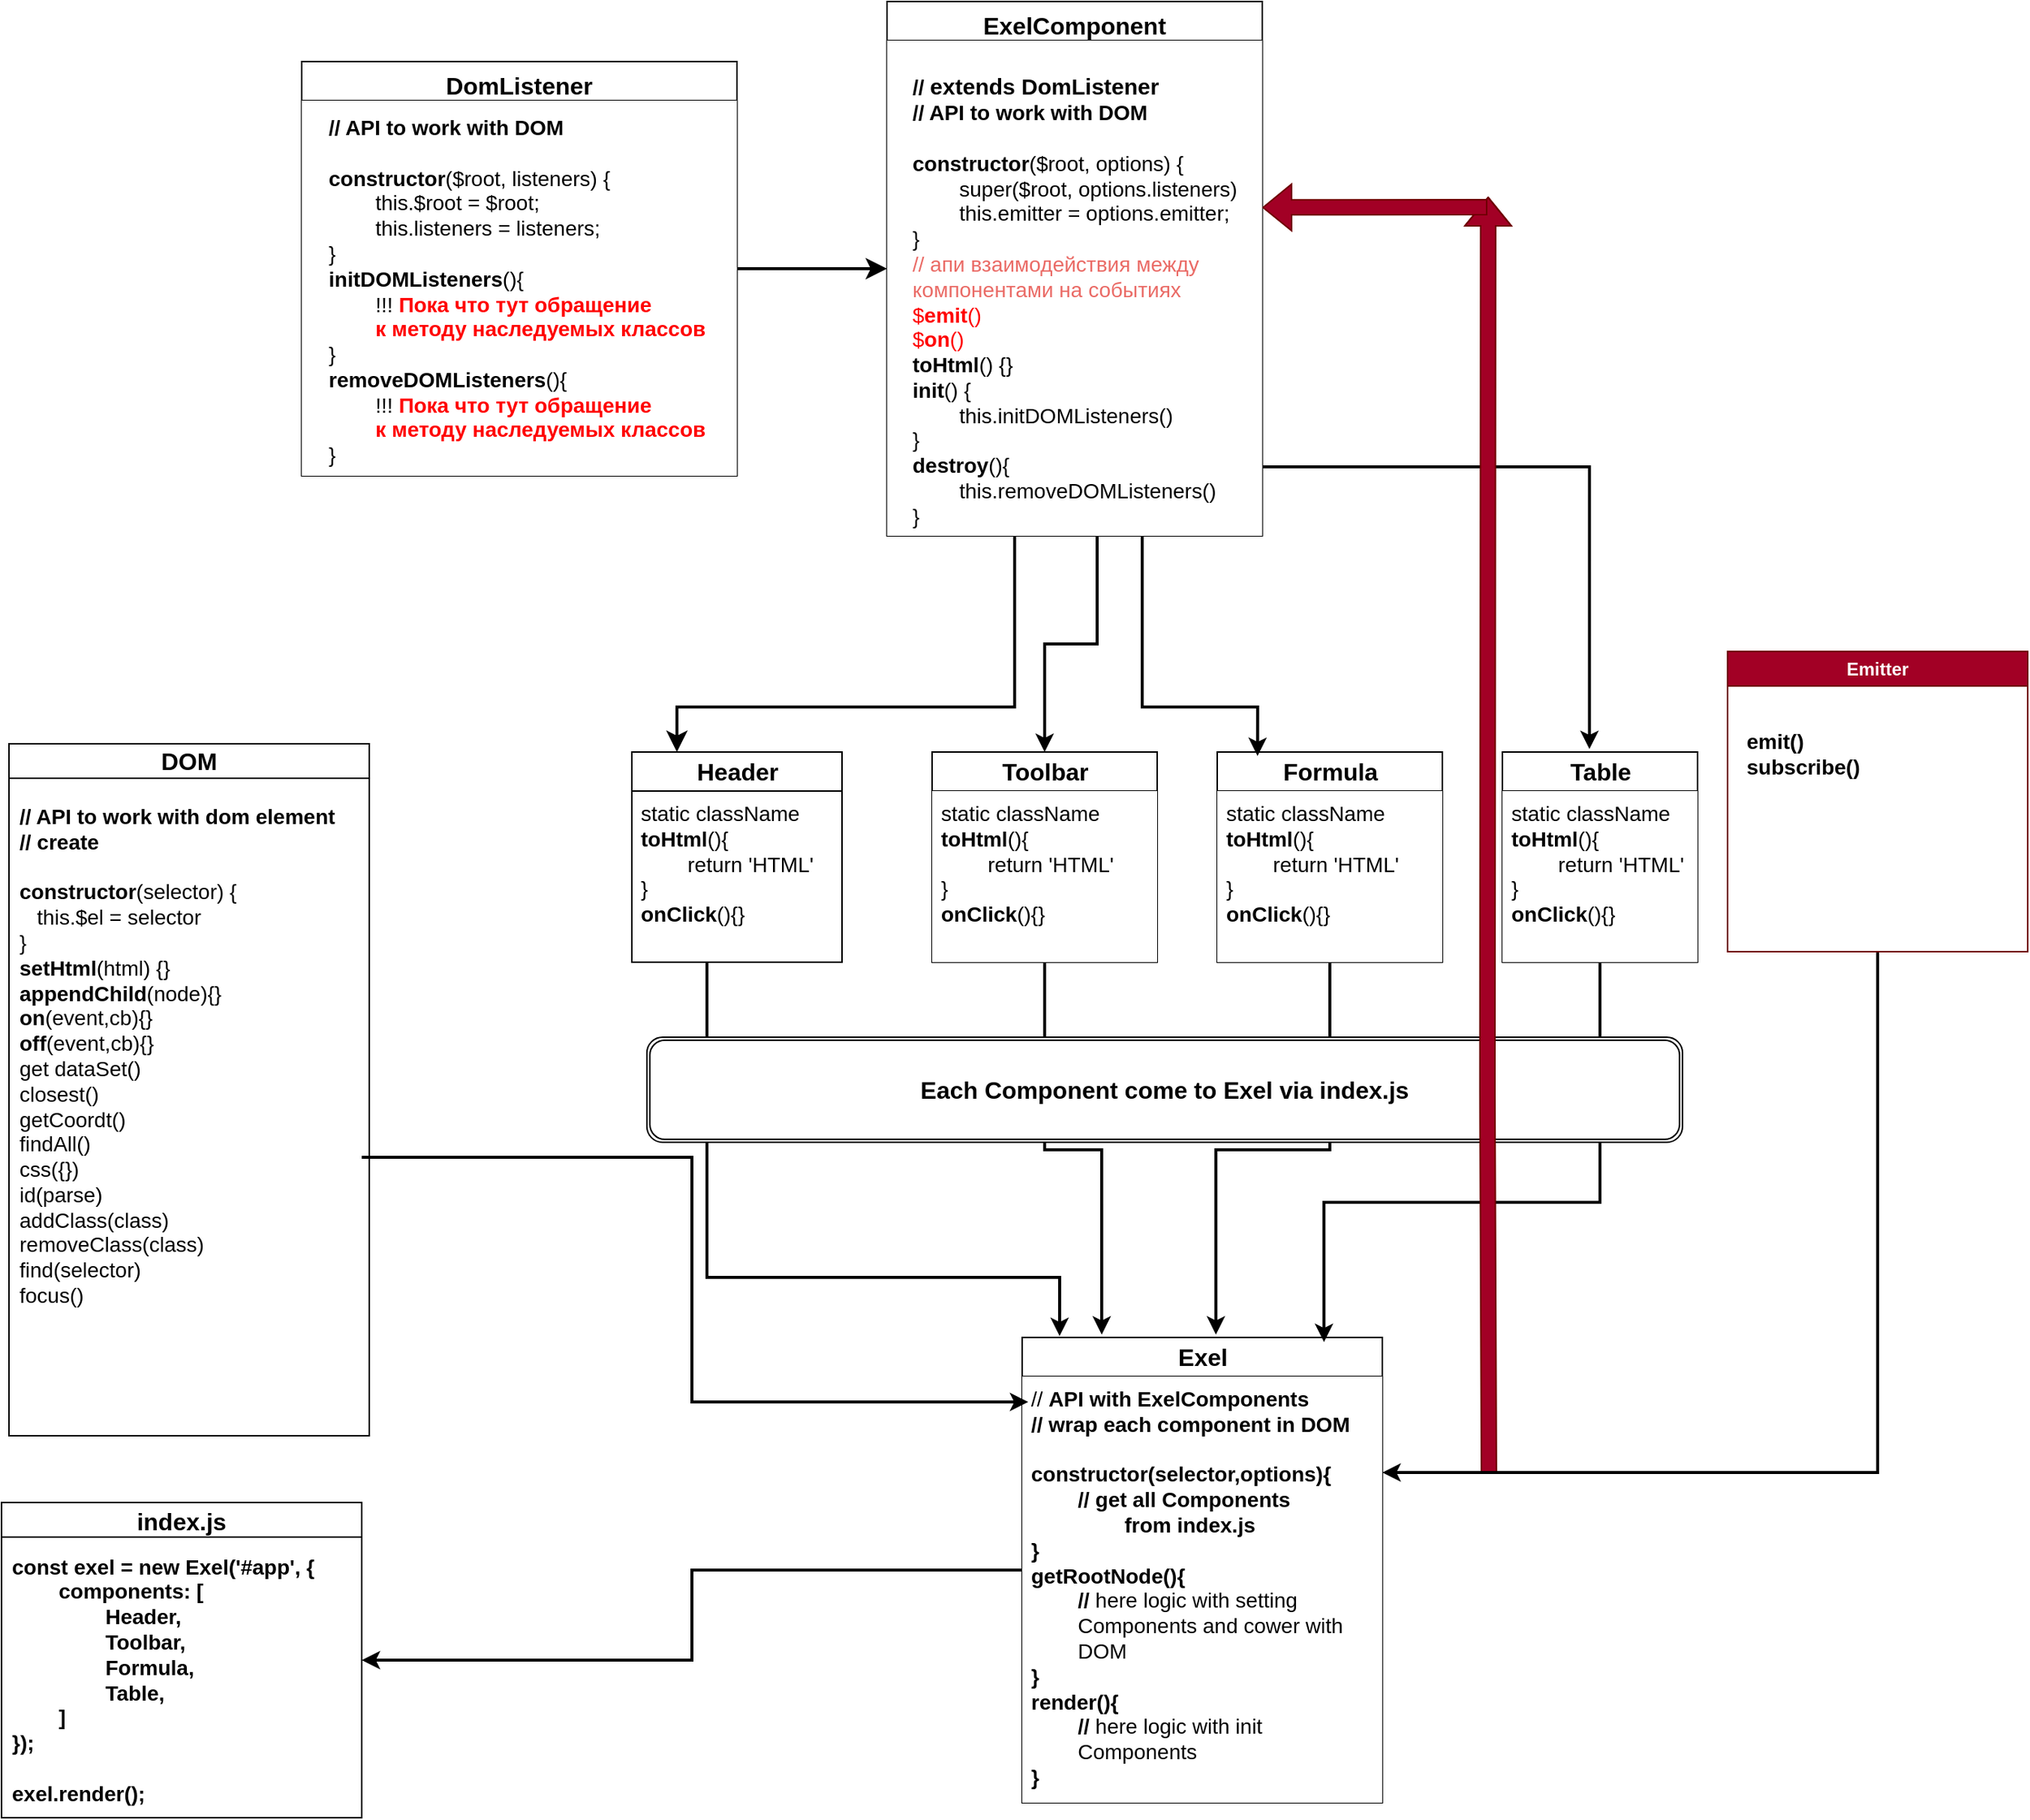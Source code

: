 <mxfile version="26.1.3">
  <diagram id="C5RBs43oDa-KdzZeNtuy" name="Page-1">
    <mxGraphModel dx="1434" dy="1907" grid="1" gridSize="10" guides="1" tooltips="1" connect="1" arrows="1" fold="1" page="1" pageScale="1" pageWidth="827" pageHeight="1169" math="0" shadow="0">
      <root>
        <mxCell id="WIyWlLk6GJQsqaUBKTNV-0" />
        <mxCell id="WIyWlLk6GJQsqaUBKTNV-1" parent="WIyWlLk6GJQsqaUBKTNV-0" />
        <mxCell id="zkfFHV4jXpPFQw0GAbJ--0" value="DomListener" style="swimlane;fontStyle=1;align=center;verticalAlign=top;childLayout=stackLayout;horizontal=1;startSize=26;horizontalStack=0;resizeParent=1;resizeLast=0;collapsible=1;marginBottom=0;rounded=0;shadow=0;strokeWidth=1;fontSize=16;spacingTop=0;" parent="WIyWlLk6GJQsqaUBKTNV-1" vertex="1">
          <mxGeometry x="210" y="-350" width="290" height="276" as="geometry">
            <mxRectangle x="230" y="140" width="160" height="26" as="alternateBounds" />
          </mxGeometry>
        </mxCell>
        <mxCell id="dxaMs_Pjyfe4Iu19pI3l-0" value="&lt;div style=&quot;font-size: 14px;&quot;&gt;&lt;b&gt;// API to work with DOM&lt;/b&gt;&lt;/div&gt;&lt;div style=&quot;font-size: 14px;&quot;&gt;&lt;b&gt;&lt;br&gt;&lt;/b&gt;&lt;/div&gt;&lt;b style=&quot;font-size: 14px;&quot;&gt;constructor&lt;/b&gt;&lt;span style=&quot;font-size: 14px;&quot;&gt;($root, listeners) {&lt;/span&gt;&lt;div style=&quot;font-size: 14px;&quot;&gt;&lt;span style=&quot;white-space: pre;&quot;&gt;&#x9;&lt;/span&gt;this.$root =&amp;nbsp;&lt;span style=&quot;background-color: transparent; color: light-dark(rgb(0, 0, 0), rgb(255, 255, 255));&quot;&gt;$root;&lt;/span&gt;&lt;/div&gt;&lt;div style=&quot;font-size: 14px;&quot;&gt;&lt;span style=&quot;background-color: transparent; color: light-dark(rgb(0, 0, 0), rgb(255, 255, 255));&quot;&gt;&lt;span style=&quot;white-space: pre;&quot;&gt;&#x9;&lt;/span&gt;this.listeners =&amp;nbsp;&lt;/span&gt;&lt;span style=&quot;background-color: transparent; color: light-dark(rgb(0, 0, 0), rgb(255, 255, 255));&quot;&gt;listeners;&lt;/span&gt;&lt;span style=&quot;background-color: transparent; color: light-dark(rgb(0, 0, 0), rgb(255, 255, 255));&quot;&gt;&lt;br&gt;&lt;/span&gt;&lt;/div&gt;&lt;div style=&quot;font-size: 14px;&quot;&gt;&lt;span style=&quot;background-color: transparent; color: light-dark(rgb(0, 0, 0), rgb(255, 255, 255));&quot;&gt;}&lt;/span&gt;&lt;/div&gt;&lt;div style=&quot;font-size: 14px;&quot;&gt;&lt;span style=&quot;background-color: transparent; color: light-dark(rgb(0, 0, 0), rgb(255, 255, 255));&quot;&gt;&lt;b&gt;initDOMListeners&lt;/b&gt;(){&lt;/span&gt;&lt;/div&gt;&lt;div style=&quot;font-size: 14px;&quot;&gt;&lt;span style=&quot;background-color: transparent; color: light-dark(rgb(0, 0, 0), rgb(255, 255, 255));&quot;&gt;&lt;span style=&quot;white-space: pre;&quot;&gt;&#x9;&lt;/span&gt;!!! &lt;/span&gt;&lt;b&gt;&lt;font style=&quot;color: rgb(255, 0, 0);&quot;&gt;&lt;span style=&quot;background-color: transparent;&quot;&gt;&lt;font&gt;Пока что тут обращение&lt;/font&gt;&lt;/span&gt;&lt;span style=&quot;background-color: transparent;&quot;&gt;&lt;br&gt;&lt;/span&gt;&lt;/font&gt;&lt;/b&gt;&lt;/div&gt;&lt;div style=&quot;font-size: 14px;&quot;&gt;&lt;span style=&quot;background-color: transparent;&quot;&gt;&lt;font style=&quot;color: rgb(255, 0, 0);&quot;&gt;&lt;b style=&quot;&quot;&gt;&lt;span style=&quot;white-space: pre;&quot;&gt;&#x9;&lt;/span&gt;к методу наследуемых классов&lt;/b&gt;&lt;/font&gt;&lt;/span&gt;&lt;/div&gt;&lt;div style=&quot;font-size: 14px;&quot;&gt;&lt;span style=&quot;background-color: transparent; color: light-dark(rgb(0, 0, 0), rgb(255, 255, 255));&quot;&gt;}&lt;/span&gt;&lt;/div&gt;&lt;div style=&quot;font-size: 14px;&quot;&gt;&lt;span style=&quot;background-color: transparent; color: light-dark(rgb(0, 0, 0), rgb(255, 255, 255));&quot;&gt;&lt;b&gt;removeDOMListeners&lt;/b&gt;(){&lt;/span&gt;&lt;/div&gt;&lt;div style=&quot;font-size: 14px;&quot;&gt;&lt;div&gt;&lt;span style=&quot;background-color: transparent; color: light-dark(rgb(0, 0, 0), rgb(255, 255, 255));&quot;&gt;&lt;span style=&quot;white-space: pre;&quot;&gt;&#x9;&lt;/span&gt;!!!&amp;nbsp;&lt;/span&gt;&lt;b&gt;&lt;font style=&quot;color: rgb(255, 0, 0);&quot;&gt;&lt;span style=&quot;background-color: transparent;&quot;&gt;Пока что тут обращение&lt;/span&gt;&lt;span style=&quot;background-color: transparent;&quot;&gt;&lt;br&gt;&lt;/span&gt;&lt;/font&gt;&lt;/b&gt;&lt;/div&gt;&lt;div&gt;&lt;span style=&quot;background-color: transparent;&quot;&gt;&lt;font style=&quot;color: rgb(255, 0, 0);&quot;&gt;&lt;b&gt;&lt;span style=&quot;white-space-collapse: preserve;&quot;&gt;&#x9;&lt;/span&gt;к методу наследуемых классов&lt;/b&gt;&lt;/font&gt;&lt;/span&gt;&lt;/div&gt;&lt;/div&gt;&lt;div style=&quot;font-size: 14px;&quot;&gt;&lt;span style=&quot;background-color: transparent; color: light-dark(rgb(0, 0, 0), rgb(255, 255, 255));&quot;&gt;}&lt;/span&gt;&lt;/div&gt;" style="text;html=1;align=left;verticalAlign=middle;resizable=0;points=[];autosize=1;strokeColor=none;fillColor=default;spacingTop=4;spacingLeft=16;" parent="zkfFHV4jXpPFQw0GAbJ--0" vertex="1">
          <mxGeometry y="26" width="290" height="250" as="geometry" />
        </mxCell>
        <mxCell id="zkfFHV4jXpPFQw0GAbJ--17" value="ExelComponent" style="swimlane;fontStyle=1;align=center;verticalAlign=top;childLayout=stackLayout;horizontal=1;startSize=26;horizontalStack=0;resizeParent=1;resizeLast=0;collapsible=1;marginBottom=0;rounded=0;shadow=0;strokeWidth=1;fontSize=16;strokeColor=default;glass=0;labelBackgroundColor=none;labelBorderColor=none;gradientColor=none;" parent="WIyWlLk6GJQsqaUBKTNV-1" vertex="1">
          <mxGeometry x="600" y="-390" width="250" height="356" as="geometry">
            <mxRectangle x="550" y="140" width="160" height="26" as="alternateBounds" />
          </mxGeometry>
        </mxCell>
        <mxCell id="dxaMs_Pjyfe4Iu19pI3l-5" value="&lt;div style=&quot;font-size: 14px;&quot;&gt;&lt;b&gt;&lt;br&gt;&lt;/b&gt;&lt;/div&gt;&lt;div style=&quot;font-size: 14px;&quot;&gt;&lt;b&gt;//&amp;nbsp;&lt;/b&gt;&lt;span style=&quot;font-size: 15px; font-weight: 700; background-color: transparent; color: light-dark(rgb(0, 0, 0), rgb(255, 255, 255));&quot;&gt;extends DomListener&lt;/span&gt;&lt;/div&gt;&lt;div style=&quot;font-size: 14px;&quot;&gt;&lt;b&gt;// API to work with DOM&lt;/b&gt;&lt;/div&gt;&lt;div style=&quot;font-size: 14px;&quot;&gt;&lt;b&gt;&lt;br&gt;&lt;/b&gt;&lt;/div&gt;&lt;b style=&quot;font-size: 14px;&quot;&gt;constructor&lt;/b&gt;&lt;span style=&quot;font-size: 14px;&quot;&gt;($root, options) {&lt;/span&gt;&lt;div style=&quot;font-size: 14px;&quot;&gt;&lt;span style=&quot;white-space-collapse: preserve;&quot;&gt;&#x9;&lt;/span&gt;super($root, options.listeners)&lt;/div&gt;&lt;div style=&quot;font-size: 14px;&quot;&gt;&lt;span style=&quot;white-space: pre;&quot;&gt;&#x9;&lt;/span&gt;this.emitter = options.emitter;&lt;br&gt;&lt;/div&gt;&lt;div style=&quot;font-size: 14px;&quot;&gt;&lt;span style=&quot;background-color: transparent; color: light-dark(rgb(0, 0, 0), rgb(255, 255, 255));&quot;&gt;}&lt;/span&gt;&lt;/div&gt;&lt;div style=&quot;font-size: 14px;&quot;&gt;&lt;font style=&quot;color: rgb(234, 107, 102);&quot;&gt;&lt;span style=&quot;background-color: transparent;&quot;&gt;// &lt;/span&gt;&lt;span style=&quot;background-color: transparent;&quot;&gt;&lt;font&gt;апи взаимодействия между&amp;nbsp;&lt;/font&gt;&lt;/span&gt;&lt;/font&gt;&lt;/div&gt;&lt;div style=&quot;font-size: 14px;&quot;&gt;&lt;span style=&quot;background-color: transparent;&quot;&gt;&lt;font style=&quot;color: rgb(234, 107, 102);&quot;&gt;компонентами на событиях&lt;/font&gt;&lt;/span&gt;&lt;/div&gt;&lt;div style=&quot;font-size: 14px;&quot;&gt;&lt;span style=&quot;background-color: transparent;&quot;&gt;&lt;font style=&quot;color: light-dark(rgb(255, 0, 0), rgb(255, 255, 255));&quot;&gt;$&lt;/font&gt;&lt;b style=&quot;&quot;&gt;&lt;font style=&quot;color: light-dark(rgb(255, 0, 0), rgb(255, 255, 255));&quot;&gt;emit&lt;/font&gt;&lt;/b&gt;&lt;font style=&quot;color: light-dark(rgb(255, 0, 0), rgb(255, 255, 255));&quot;&gt;()&lt;/font&gt;&lt;/span&gt;&lt;/div&gt;&lt;div style=&quot;font-size: 14px;&quot;&gt;&lt;span style=&quot;background-color: transparent;&quot;&gt;&lt;font style=&quot;color: light-dark(rgb(255, 0, 0), rgb(255, 255, 255));&quot;&gt;$&lt;/font&gt;&lt;b style=&quot;&quot;&gt;&lt;font style=&quot;color: light-dark(rgb(255, 0, 0), rgb(255, 255, 255));&quot;&gt;on&lt;/font&gt;&lt;/b&gt;&lt;font style=&quot;color: light-dark(rgb(255, 0, 0), rgb(255, 255, 255));&quot;&gt;()&lt;/font&gt;&lt;/span&gt;&lt;/div&gt;&lt;div style=&quot;font-size: 14px;&quot;&gt;&lt;span style=&quot;background-color: transparent; color: light-dark(rgb(0, 0, 0), rgb(255, 255, 255));&quot;&gt;&lt;b&gt;toHtml&lt;/b&gt;() {}&lt;/span&gt;&lt;/div&gt;&lt;div style=&quot;font-size: 14px;&quot;&gt;&lt;span style=&quot;background-color: transparent; color: light-dark(rgb(0, 0, 0), rgb(255, 255, 255));&quot;&gt;&lt;b&gt;init&lt;/b&gt;() {&lt;/span&gt;&lt;/div&gt;&lt;div style=&quot;font-size: 14px;&quot;&gt;&lt;span style=&quot;background-color: transparent; color: light-dark(rgb(0, 0, 0), rgb(255, 255, 255));&quot;&gt;&lt;span style=&quot;white-space: pre;&quot;&gt;&#x9;&lt;/span&gt;this.initDOMListeners()&lt;br&gt;&lt;/span&gt;&lt;/div&gt;&lt;div style=&quot;font-size: 14px;&quot;&gt;&lt;span style=&quot;background-color: transparent; color: light-dark(rgb(0, 0, 0), rgb(255, 255, 255));&quot;&gt;}&lt;/span&gt;&lt;/div&gt;&lt;div style=&quot;font-size: 14px;&quot;&gt;&lt;span style=&quot;background-color: transparent; color: light-dark(rgb(0, 0, 0), rgb(255, 255, 255));&quot;&gt;&lt;b&gt;destroy&lt;/b&gt;(){&lt;/span&gt;&lt;/div&gt;&lt;div style=&quot;font-size: 14px;&quot;&gt;&lt;span style=&quot;background-color: transparent; color: light-dark(rgb(0, 0, 0), rgb(255, 255, 255));&quot;&gt;&lt;span style=&quot;white-space: pre;&quot;&gt;&#x9;&lt;/span&gt;this.removeDOMListeners()&lt;br&gt;&lt;/span&gt;&lt;/div&gt;&lt;div style=&quot;font-size: 14px;&quot;&gt;&lt;span style=&quot;background-color: transparent; color: light-dark(rgb(0, 0, 0), rgb(255, 255, 255));&quot;&gt;}&lt;/span&gt;&lt;/div&gt;" style="text;html=1;align=left;verticalAlign=middle;resizable=0;points=[];autosize=1;strokeColor=none;fillColor=default;spacingLeft=15;" parent="zkfFHV4jXpPFQw0GAbJ--17" vertex="1">
          <mxGeometry y="26" width="250" height="330" as="geometry" />
        </mxCell>
        <mxCell id="P5tuONgcbiqox-lnXHKe-1" value="&lt;font style=&quot;font-size: 16px;&quot;&gt;DOM&lt;/font&gt;" style="swimlane;whiteSpace=wrap;html=1;gradientColor=none;" parent="WIyWlLk6GJQsqaUBKTNV-1" vertex="1">
          <mxGeometry x="15" y="104.5" width="240" height="461" as="geometry" />
        </mxCell>
        <mxCell id="P5tuONgcbiqox-lnXHKe-3" value="&lt;div&gt;&lt;b&gt;// API to work with dom element&lt;/b&gt;&lt;/div&gt;&lt;div&gt;&lt;b&gt;// create&amp;nbsp;&lt;/b&gt;&lt;/div&gt;&lt;div&gt;&lt;b&gt;&lt;br&gt;&lt;/b&gt;&lt;/div&gt;&lt;b&gt;constructor&lt;/b&gt;(selector) {&lt;div&gt;&amp;nbsp; &amp;nbsp;this.$el = selector&lt;/div&gt;&lt;div&gt;&lt;span style=&quot;background-color: transparent; color: light-dark(rgb(0, 0, 0), rgb(255, 255, 255));&quot;&gt;}&lt;/span&gt;&lt;/div&gt;&lt;div&gt;&lt;span style=&quot;background-color: transparent; color: light-dark(rgb(0, 0, 0), rgb(255, 255, 255));&quot;&gt;&lt;b&gt;setHtml&lt;/b&gt;(html) {&lt;/span&gt;&lt;span style=&quot;background-color: transparent; color: light-dark(rgb(0, 0, 0), rgb(255, 255, 255));&quot;&gt;}&lt;/span&gt;&lt;/div&gt;&lt;div&gt;&lt;span style=&quot;background-color: transparent; color: light-dark(rgb(0, 0, 0), rgb(255, 255, 255));&quot;&gt;&lt;b&gt;appendChild&lt;/b&gt;(node){}&lt;/span&gt;&lt;/div&gt;&lt;div&gt;&lt;span style=&quot;background-color: transparent; color: light-dark(rgb(0, 0, 0), rgb(255, 255, 255));&quot;&gt;&lt;b&gt;on&lt;/b&gt;(event,cb){}&lt;/span&gt;&lt;/div&gt;&lt;div&gt;&lt;span style=&quot;background-color: transparent; color: light-dark(rgb(0, 0, 0), rgb(255, 255, 255));&quot;&gt;&lt;b&gt;off&lt;/b&gt;(event,cb){}&lt;/span&gt;&lt;/div&gt;&lt;div&gt;&lt;span style=&quot;background-color: transparent; color: light-dark(rgb(0, 0, 0), rgb(255, 255, 255));&quot;&gt;get dataSet()&lt;/span&gt;&lt;/div&gt;&lt;div&gt;&lt;span style=&quot;background-color: transparent; color: light-dark(rgb(0, 0, 0), rgb(255, 255, 255));&quot;&gt;closest()&lt;/span&gt;&lt;/div&gt;&lt;div&gt;&lt;span style=&quot;background-color: transparent; color: light-dark(rgb(0, 0, 0), rgb(255, 255, 255));&quot;&gt;getCoordt()&lt;/span&gt;&lt;/div&gt;&lt;div&gt;&lt;span style=&quot;background-color: transparent; color: light-dark(rgb(0, 0, 0), rgb(255, 255, 255));&quot;&gt;findAll()&lt;/span&gt;&lt;/div&gt;&lt;div&gt;&lt;span style=&quot;background-color: transparent; color: light-dark(rgb(0, 0, 0), rgb(255, 255, 255));&quot;&gt;css({})&lt;/span&gt;&lt;/div&gt;&lt;div&gt;&lt;span style=&quot;background-color: transparent; color: light-dark(rgb(0, 0, 0), rgb(255, 255, 255));&quot;&gt;id(parse)&lt;/span&gt;&lt;/div&gt;&lt;div&gt;&lt;span style=&quot;background-color: transparent; color: light-dark(rgb(0, 0, 0), rgb(255, 255, 255));&quot;&gt;addClass(class)&lt;/span&gt;&lt;/div&gt;&lt;div&gt;&lt;span style=&quot;background-color: transparent; color: light-dark(rgb(0, 0, 0), rgb(255, 255, 255));&quot;&gt;removeClass(class)&lt;/span&gt;&lt;/div&gt;&lt;div&gt;&lt;span style=&quot;background-color: transparent; color: light-dark(rgb(0, 0, 0), rgb(255, 255, 255));&quot;&gt;find(selector)&lt;/span&gt;&lt;/div&gt;&lt;div&gt;&lt;span style=&quot;background-color: transparent; color: light-dark(rgb(0, 0, 0), rgb(255, 255, 255));&quot;&gt;focus()&lt;/span&gt;&lt;/div&gt;&lt;div&gt;&lt;span style=&quot;background-color: transparent; color: light-dark(rgb(0, 0, 0), rgb(255, 255, 255));&quot;&gt;&lt;br&gt;&lt;/span&gt;&lt;/div&gt;&lt;div&gt;&lt;span style=&quot;background-color: transparent; color: light-dark(rgb(0, 0, 0), rgb(255, 255, 255));&quot;&gt;&lt;br&gt;&lt;/span&gt;&lt;/div&gt;&lt;div&gt;&lt;br&gt;&lt;/div&gt;&lt;div&gt;&lt;br&gt;&lt;/div&gt;" style="text;html=1;align=left;verticalAlign=middle;resizable=0;points=[];autosize=1;strokeColor=none;fillColor=default;fontSize=14;" parent="P5tuONgcbiqox-lnXHKe-1" vertex="1">
          <mxGeometry x="5" y="31.5" width="230" height="420" as="geometry" />
        </mxCell>
        <mxCell id="dxaMs_Pjyfe4Iu19pI3l-1" value="" style="edgeStyle=elbowEdgeStyle;elbow=horizontal;endArrow=classic;html=1;curved=0;rounded=0;endSize=8;startSize=8;strokeWidth=2;" parent="WIyWlLk6GJQsqaUBKTNV-1" source="zkfFHV4jXpPFQw0GAbJ--0" target="zkfFHV4jXpPFQw0GAbJ--17" edge="1">
          <mxGeometry width="50" height="50" relative="1" as="geometry">
            <mxPoint x="390" y="410" as="sourcePoint" />
            <mxPoint x="530" y="230" as="targetPoint" />
          </mxGeometry>
        </mxCell>
        <mxCell id="dxaMs_Pjyfe4Iu19pI3l-18" style="edgeStyle=orthogonalEdgeStyle;rounded=0;orthogonalLoop=1;jettySize=auto;html=1;strokeWidth=2;" parent="WIyWlLk6GJQsqaUBKTNV-1" source="dxaMs_Pjyfe4Iu19pI3l-7" target="dxaMs_Pjyfe4Iu19pI3l-13" edge="1">
          <mxGeometry relative="1" as="geometry" />
        </mxCell>
        <mxCell id="dxaMs_Pjyfe4Iu19pI3l-7" value="&lt;b&gt;&lt;font style=&quot;font-size: 16px;&quot;&gt;Exel&lt;/font&gt;&lt;/b&gt;" style="swimlane;fontStyle=0;childLayout=stackLayout;horizontal=1;startSize=26;fillColor=none;horizontalStack=0;resizeParent=1;resizeParentMax=0;resizeLast=0;collapsible=1;marginBottom=0;html=1;" parent="WIyWlLk6GJQsqaUBKTNV-1" vertex="1">
          <mxGeometry x="690" y="500" width="240" height="310" as="geometry" />
        </mxCell>
        <mxCell id="dxaMs_Pjyfe4Iu19pI3l-8" value="&lt;font style=&quot;font-size: 14px;&quot;&gt;// &lt;b&gt;API with ExelComponents&lt;/b&gt;&lt;/font&gt;&lt;div&gt;&lt;font style=&quot;font-size: 14px;&quot;&gt;&lt;b&gt;// wrap each component in DOM&lt;/b&gt;&lt;/font&gt;&lt;/div&gt;&lt;div&gt;&lt;font style=&quot;font-size: 14px;&quot;&gt;&lt;b&gt;&lt;br&gt;&lt;/b&gt;&lt;/font&gt;&lt;/div&gt;&lt;div&gt;&lt;font style=&quot;font-size: 14px;&quot;&gt;&lt;b&gt;constructor(selector,options){&lt;/b&gt;&lt;/font&gt;&lt;/div&gt;&lt;div&gt;&lt;font style=&quot;font-size: 14px;&quot;&gt;&lt;b&gt;&lt;span style=&quot;white-space: pre;&quot;&gt;&#x9;&lt;/span&gt;// get all Components &lt;span style=&quot;white-space: pre;&quot;&gt;&#x9;&lt;/span&gt;&lt;span style=&quot;white-space: pre;&quot;&gt;&#x9;&lt;/span&gt;from&amp;nbsp;index.js&lt;br&gt;&lt;/b&gt;&lt;/font&gt;&lt;/div&gt;&lt;div&gt;&lt;font style=&quot;font-size: 14px;&quot;&gt;&lt;b&gt;}&lt;/b&gt;&lt;/font&gt;&lt;/div&gt;&lt;div&gt;&lt;font style=&quot;font-size: 14px;&quot;&gt;&lt;b&gt;getRootNode(){&lt;/b&gt;&lt;/font&gt;&lt;/div&gt;&lt;div&gt;&lt;font style=&quot;font-size: 14px;&quot;&gt;&lt;b&gt;&lt;span style=&quot;white-space: pre;&quot;&gt;&#x9;&lt;/span&gt;// &lt;/b&gt;here logic with setting &lt;span style=&quot;white-space: pre;&quot;&gt;&#x9;&lt;/span&gt;Components and cower with &lt;span style=&quot;white-space: pre;&quot;&gt;&#x9;&lt;/span&gt;DOM&lt;br&gt;&lt;/font&gt;&lt;/div&gt;&lt;div&gt;&lt;font style=&quot;font-size: 14px;&quot;&gt;&lt;b&gt;}&lt;/b&gt;&lt;/font&gt;&lt;/div&gt;&lt;div&gt;&lt;font style=&quot;font-size: 14px;&quot;&gt;&lt;b&gt;render(){&lt;/b&gt;&lt;/font&gt;&lt;/div&gt;&lt;div&gt;&lt;font style=&quot;font-size: 14px;&quot;&gt;&lt;b&gt;&lt;span style=&quot;white-space: pre;&quot;&gt;&#x9;&lt;/span&gt;// &lt;/b&gt;here logic with init &lt;span style=&quot;white-space: pre;&quot;&gt;&#x9;&lt;/span&gt;Components&lt;br&gt;&lt;/font&gt;&lt;/div&gt;&lt;div&gt;&lt;font style=&quot;font-size: 14px;&quot;&gt;&lt;b&gt;}&lt;/b&gt;&lt;/font&gt;&lt;/div&gt;" style="text;strokeColor=none;fillColor=default;align=left;verticalAlign=top;spacingLeft=4;spacingRight=4;overflow=hidden;rotatable=0;points=[[0,0.5],[1,0.5]];portConstraint=eastwest;whiteSpace=wrap;html=1;" parent="dxaMs_Pjyfe4Iu19pI3l-7" vertex="1">
          <mxGeometry y="26" width="240" height="284" as="geometry" />
        </mxCell>
        <mxCell id="dxaMs_Pjyfe4Iu19pI3l-13" value="index.js" style="swimlane;fontStyle=1;fontSize=16;" parent="WIyWlLk6GJQsqaUBKTNV-1" vertex="1">
          <mxGeometry x="10" y="610" width="240" height="210" as="geometry" />
        </mxCell>
        <mxCell id="dxaMs_Pjyfe4Iu19pI3l-14" value="&lt;font style=&quot;font-size: 14px;&quot;&gt;&lt;b&gt;const exel = new Exel(&#39;#app&#39;, {&lt;/b&gt;&lt;/font&gt;&lt;div&gt;&lt;font style=&quot;font-size: 14px;&quot;&gt;&lt;b&gt;&lt;span style=&quot;white-space: pre;&quot;&gt;&lt;span style=&quot;white-space: pre;&quot;&gt;&#x9;&lt;/span&gt;components: [&lt;/span&gt;&lt;/b&gt;&lt;/font&gt;&lt;/div&gt;&lt;div&gt;&lt;font style=&quot;font-size: 14px;&quot;&gt;&lt;b&gt;&lt;span style=&quot;white-space: pre;&quot;&gt;&lt;span style=&quot;white-space: pre;&quot;&gt;&#x9;&lt;/span&gt;&lt;span style=&quot;white-space: pre;&quot;&gt;&#x9;&lt;/span&gt;Header,&lt;br&gt;&lt;/span&gt;&lt;/b&gt;&lt;/font&gt;&lt;/div&gt;&lt;div&gt;&lt;font style=&quot;font-size: 14px;&quot;&gt;&lt;b&gt;&lt;span style=&quot;white-space: pre;&quot;&gt;&lt;span style=&quot;white-space: pre;&quot;&gt;&#x9;&lt;/span&gt;&lt;span style=&quot;white-space: pre;&quot;&gt;&#x9;&lt;/span&gt;Toolbar,&lt;br&gt;&lt;/span&gt;&lt;/b&gt;&lt;/font&gt;&lt;/div&gt;&lt;div&gt;&lt;font style=&quot;font-size: 14px;&quot;&gt;&lt;b&gt;&lt;span style=&quot;white-space: pre;&quot;&gt;&lt;span style=&quot;white-space: pre;&quot;&gt;&#x9;&lt;/span&gt;&lt;span style=&quot;white-space: pre;&quot;&gt;&#x9;&lt;/span&gt;Formula,&lt;br&gt;&lt;/span&gt;&lt;/b&gt;&lt;/font&gt;&lt;/div&gt;&lt;div&gt;&lt;font style=&quot;font-size: 14px;&quot;&gt;&lt;b&gt;&lt;span style=&quot;white-space: pre;&quot;&gt;&lt;span style=&quot;white-space: pre;&quot;&gt;&#x9;&lt;/span&gt;&lt;span style=&quot;white-space: pre;&quot;&gt;&#x9;&lt;/span&gt;Table,&lt;br&gt;&lt;/span&gt;&lt;/b&gt;&lt;/font&gt;&lt;/div&gt;&lt;div&gt;&lt;font style=&quot;font-size: 14px;&quot;&gt;&lt;b&gt;&lt;span style=&quot;white-space: pre;&quot;&gt;&lt;span style=&quot;white-space: pre;&quot;&gt;&#x9;&lt;/span&gt;]&#x9;&lt;/span&gt;&lt;br&gt;&lt;/b&gt;&lt;/font&gt;&lt;/div&gt;&lt;div&gt;&lt;/div&gt;&lt;div&gt;&lt;/div&gt;&lt;div&gt;&lt;font style=&quot;font-size: 14px;&quot;&gt;&lt;b&gt;}&lt;/b&gt;&lt;/font&gt;&lt;b style=&quot;font-size: 14px; background-color: transparent; color: light-dark(rgb(0, 0, 0), rgb(255, 255, 255));&quot;&gt;);&lt;/b&gt;&lt;/div&gt;&lt;div&gt;&lt;b style=&quot;font-size: 14px; background-color: transparent; color: light-dark(rgb(0, 0, 0), rgb(255, 255, 255));&quot;&gt;&lt;br&gt;&lt;/b&gt;&lt;/div&gt;&lt;div&gt;&lt;span style=&quot;font-size: 14px;&quot;&gt;&lt;b&gt;exel.render();&lt;/b&gt;&lt;/span&gt;&lt;/div&gt;" style="text;html=1;align=left;verticalAlign=middle;resizable=0;points=[];autosize=1;strokeColor=none;fillColor=default;" parent="dxaMs_Pjyfe4Iu19pI3l-13" vertex="1">
          <mxGeometry x="5" y="28" width="230" height="180" as="geometry" />
        </mxCell>
        <mxCell id="dxaMs_Pjyfe4Iu19pI3l-20" value="&lt;font style=&quot;font-size: 16px;&quot;&gt;&lt;b&gt;Header&lt;/b&gt;&lt;/font&gt;" style="swimlane;fontStyle=0;childLayout=stackLayout;horizontal=1;startSize=26;fillColor=none;horizontalStack=0;resizeParent=1;resizeParentMax=0;resizeLast=0;collapsible=1;marginBottom=0;html=1;" parent="WIyWlLk6GJQsqaUBKTNV-1" vertex="1">
          <mxGeometry x="430" y="110" width="140" height="140" as="geometry" />
        </mxCell>
        <mxCell id="dxaMs_Pjyfe4Iu19pI3l-21" value="&lt;font&gt;static className&lt;/font&gt;&lt;div&gt;&lt;span style=&quot;background-color: transparent; color: light-dark(rgb(0, 0, 0), rgb(255, 255, 255));&quot;&gt;&lt;b&gt;toHtml&lt;/b&gt;(){&lt;/span&gt;&lt;/div&gt;&lt;div&gt;&lt;span style=&quot;background-color: transparent; color: light-dark(rgb(0, 0, 0), rgb(255, 255, 255));&quot;&gt;&lt;span style=&quot;white-space: pre;&quot;&gt;&#x9;&lt;/span&gt;return &#39;HTML&#39;&lt;br&gt;&lt;/span&gt;&lt;/div&gt;&lt;div&gt;&lt;span style=&quot;background-color: transparent; color: light-dark(rgb(0, 0, 0), rgb(255, 255, 255));&quot;&gt;}&amp;nbsp;&lt;/span&gt;&lt;/div&gt;&lt;div&gt;&lt;span style=&quot;background-color: transparent; color: light-dark(rgb(0, 0, 0), rgb(255, 255, 255));&quot;&gt;&lt;b&gt;onClick&lt;/b&gt;(){}&lt;/span&gt;&lt;/div&gt;&lt;div&gt;&lt;div&gt;&lt;font&gt;&lt;br&gt;&lt;/font&gt;&lt;/div&gt;&lt;/div&gt;" style="text;strokeColor=none;fillColor=none;align=left;verticalAlign=top;spacingLeft=4;spacingRight=4;overflow=hidden;rotatable=0;points=[[0,0.5],[1,0.5]];portConstraint=eastwest;whiteSpace=wrap;html=1;fontSize=14;" parent="dxaMs_Pjyfe4Iu19pI3l-20" vertex="1">
          <mxGeometry y="26" width="140" height="114" as="geometry" />
        </mxCell>
        <mxCell id="dxaMs_Pjyfe4Iu19pI3l-24" value="&lt;span style=&quot;font-size: 16px;&quot;&gt;&lt;b&gt;Toolbar&lt;/b&gt;&lt;/span&gt;" style="swimlane;fontStyle=0;childLayout=stackLayout;horizontal=1;startSize=26;fillColor=none;horizontalStack=0;resizeParent=1;resizeParentMax=0;resizeLast=0;collapsible=1;marginBottom=0;html=1;" parent="WIyWlLk6GJQsqaUBKTNV-1" vertex="1">
          <mxGeometry x="630" y="110" width="150" height="140" as="geometry" />
        </mxCell>
        <mxCell id="dxaMs_Pjyfe4Iu19pI3l-27" value="&lt;div&gt;&lt;font style=&quot;font-size: 14px;&quot;&gt;static className&lt;/font&gt;&lt;div style=&quot;font-size: 14px;&quot;&gt;&lt;span style=&quot;background-color: transparent; color: light-dark(rgb(0, 0, 0), rgb(255, 255, 255));&quot;&gt;&lt;b&gt;toHtml&lt;/b&gt;(){&lt;/span&gt;&lt;/div&gt;&lt;div style=&quot;font-size: 14px;&quot;&gt;&lt;span style=&quot;background-color: transparent; color: light-dark(rgb(0, 0, 0), rgb(255, 255, 255));&quot;&gt;&lt;span style=&quot;white-space: pre;&quot;&gt;&#x9;&lt;/span&gt;return &#39;HTML&#39;&lt;br&gt;&lt;/span&gt;&lt;/div&gt;&lt;div style=&quot;font-size: 14px;&quot;&gt;&lt;span style=&quot;background-color: transparent; color: light-dark(rgb(0, 0, 0), rgb(255, 255, 255));&quot;&gt;}&amp;nbsp;&lt;/span&gt;&lt;/div&gt;&lt;div style=&quot;font-size: 14px;&quot;&gt;&lt;span style=&quot;background-color: transparent; color: light-dark(rgb(0, 0, 0), rgb(255, 255, 255));&quot;&gt;&lt;b&gt;onClick&lt;/b&gt;(){}&lt;/span&gt;&lt;/div&gt;&lt;div&gt;&lt;span style=&quot;background-color: transparent; color: light-dark(rgb(0, 0, 0), rgb(255, 255, 255));&quot;&gt;&lt;br&gt;&lt;/span&gt;&lt;/div&gt;&lt;div style=&quot;font-size: 14px;&quot;&gt;&lt;/div&gt;&lt;/div&gt;&lt;div style=&quot;font-size: 14px;&quot;&gt;&lt;/div&gt;" style="text;strokeColor=none;fillColor=default;align=left;verticalAlign=top;spacingLeft=4;spacingRight=4;overflow=hidden;rotatable=0;points=[[0,0.5],[1,0.5]];portConstraint=eastwest;whiteSpace=wrap;html=1;" parent="dxaMs_Pjyfe4Iu19pI3l-24" vertex="1">
          <mxGeometry y="26" width="150" height="114" as="geometry" />
        </mxCell>
        <mxCell id="dxaMs_Pjyfe4Iu19pI3l-28" value="&lt;span style=&quot;font-size: 16px;&quot;&gt;&lt;b&gt;Formula&lt;/b&gt;&lt;/span&gt;" style="swimlane;fontStyle=0;childLayout=stackLayout;horizontal=1;startSize=26;fillColor=none;horizontalStack=0;resizeParent=1;resizeParentMax=0;resizeLast=0;collapsible=1;marginBottom=0;html=1;" parent="WIyWlLk6GJQsqaUBKTNV-1" vertex="1">
          <mxGeometry x="820" y="110" width="150" height="140" as="geometry" />
        </mxCell>
        <mxCell id="dxaMs_Pjyfe4Iu19pI3l-29" value="&lt;div&gt;&lt;font style=&quot;font-size: 14px;&quot;&gt;static className&lt;/font&gt;&lt;div style=&quot;font-size: 14px;&quot;&gt;&lt;span style=&quot;background-color: transparent; color: light-dark(rgb(0, 0, 0), rgb(255, 255, 255));&quot;&gt;&lt;b&gt;toHtml&lt;/b&gt;(){&lt;/span&gt;&lt;/div&gt;&lt;div style=&quot;font-size: 14px;&quot;&gt;&lt;span style=&quot;background-color: transparent; color: light-dark(rgb(0, 0, 0), rgb(255, 255, 255));&quot;&gt;&lt;span style=&quot;white-space: pre;&quot;&gt;&#x9;&lt;/span&gt;return &#39;HTML&#39;&lt;br&gt;&lt;/span&gt;&lt;/div&gt;&lt;div style=&quot;font-size: 14px;&quot;&gt;&lt;span style=&quot;background-color: transparent; color: light-dark(rgb(0, 0, 0), rgb(255, 255, 255));&quot;&gt;}&amp;nbsp;&lt;/span&gt;&lt;/div&gt;&lt;div style=&quot;font-size: 14px;&quot;&gt;&lt;span style=&quot;background-color: transparent; color: light-dark(rgb(0, 0, 0), rgb(255, 255, 255));&quot;&gt;&lt;b&gt;onClick&lt;/b&gt;(){}&lt;/span&gt;&lt;/div&gt;&lt;div&gt;&lt;span style=&quot;background-color: transparent; color: light-dark(rgb(0, 0, 0), rgb(255, 255, 255));&quot;&gt;&lt;br&gt;&lt;/span&gt;&lt;/div&gt;&lt;div style=&quot;font-size: 14px;&quot;&gt;&lt;/div&gt;&lt;/div&gt;&lt;div style=&quot;font-size: 14px;&quot;&gt;&lt;/div&gt;" style="text;strokeColor=none;fillColor=default;align=left;verticalAlign=top;spacingLeft=4;spacingRight=4;overflow=hidden;rotatable=0;points=[[0,0.5],[1,0.5]];portConstraint=eastwest;whiteSpace=wrap;html=1;" parent="dxaMs_Pjyfe4Iu19pI3l-28" vertex="1">
          <mxGeometry y="26" width="150" height="114" as="geometry" />
        </mxCell>
        <mxCell id="dxaMs_Pjyfe4Iu19pI3l-32" value="&lt;span style=&quot;font-size: 16px;&quot;&gt;&lt;b&gt;Table&lt;/b&gt;&lt;/span&gt;" style="swimlane;fontStyle=0;childLayout=stackLayout;horizontal=1;startSize=26;fillColor=none;horizontalStack=0;resizeParent=1;resizeParentMax=0;resizeLast=0;collapsible=1;marginBottom=0;html=1;" parent="WIyWlLk6GJQsqaUBKTNV-1" vertex="1">
          <mxGeometry x="1010" y="110" width="130" height="140" as="geometry" />
        </mxCell>
        <mxCell id="dxaMs_Pjyfe4Iu19pI3l-33" value="&lt;div&gt;&lt;font style=&quot;font-size: 14px;&quot;&gt;static className&lt;/font&gt;&lt;div style=&quot;font-size: 14px;&quot;&gt;&lt;span style=&quot;background-color: transparent; color: light-dark(rgb(0, 0, 0), rgb(255, 255, 255));&quot;&gt;&lt;b&gt;toHtml&lt;/b&gt;(){&lt;/span&gt;&lt;/div&gt;&lt;div style=&quot;font-size: 14px;&quot;&gt;&lt;span style=&quot;background-color: transparent; color: light-dark(rgb(0, 0, 0), rgb(255, 255, 255));&quot;&gt;&lt;span style=&quot;white-space: pre;&quot;&gt;&#x9;&lt;/span&gt;return &#39;HTML&#39;&lt;br&gt;&lt;/span&gt;&lt;/div&gt;&lt;div style=&quot;font-size: 14px;&quot;&gt;&lt;span style=&quot;background-color: transparent; color: light-dark(rgb(0, 0, 0), rgb(255, 255, 255));&quot;&gt;}&amp;nbsp;&lt;/span&gt;&lt;/div&gt;&lt;div style=&quot;font-size: 14px;&quot;&gt;&lt;span style=&quot;background-color: transparent; color: light-dark(rgb(0, 0, 0), rgb(255, 255, 255));&quot;&gt;&lt;b&gt;onClick&lt;/b&gt;(){}&lt;/span&gt;&lt;/div&gt;&lt;div&gt;&lt;span style=&quot;background-color: transparent; color: light-dark(rgb(0, 0, 0), rgb(255, 255, 255));&quot;&gt;&lt;br&gt;&lt;/span&gt;&lt;/div&gt;&lt;div style=&quot;font-size: 14px;&quot;&gt;&lt;/div&gt;&lt;/div&gt;&lt;div style=&quot;font-size: 14px;&quot;&gt;&lt;/div&gt;" style="text;strokeColor=none;fillColor=default;align=left;verticalAlign=top;spacingLeft=4;spacingRight=4;overflow=hidden;rotatable=0;points=[[0,0.5],[1,0.5]];portConstraint=eastwest;whiteSpace=wrap;html=1;" parent="dxaMs_Pjyfe4Iu19pI3l-32" vertex="1">
          <mxGeometry y="26" width="130" height="114" as="geometry" />
        </mxCell>
        <mxCell id="dxaMs_Pjyfe4Iu19pI3l-38" value="" style="edgeStyle=elbowEdgeStyle;elbow=vertical;endArrow=classic;html=1;curved=0;rounded=0;endSize=8;startSize=8;entryX=0.5;entryY=0;entryDx=0;entryDy=0;strokeWidth=2;" parent="WIyWlLk6GJQsqaUBKTNV-1" edge="1">
          <mxGeometry width="50" height="50" relative="1" as="geometry">
            <mxPoint x="685" y="-34" as="sourcePoint" />
            <mxPoint x="460" y="110" as="targetPoint" />
            <Array as="points">
              <mxPoint x="450" y="80" />
            </Array>
          </mxGeometry>
        </mxCell>
        <mxCell id="dxaMs_Pjyfe4Iu19pI3l-46" style="edgeStyle=orthogonalEdgeStyle;rounded=0;orthogonalLoop=1;jettySize=auto;html=1;entryX=0.179;entryY=0.019;entryDx=0;entryDy=0;entryPerimeter=0;strokeWidth=2;" parent="WIyWlLk6GJQsqaUBKTNV-1" source="zkfFHV4jXpPFQw0GAbJ--17" target="dxaMs_Pjyfe4Iu19pI3l-28" edge="1">
          <mxGeometry relative="1" as="geometry">
            <Array as="points">
              <mxPoint x="770" y="80" />
              <mxPoint x="847" y="80" />
            </Array>
          </mxGeometry>
        </mxCell>
        <mxCell id="dxaMs_Pjyfe4Iu19pI3l-58" style="edgeStyle=orthogonalEdgeStyle;rounded=0;orthogonalLoop=1;jettySize=auto;html=1;entryX=0.446;entryY=-0.014;entryDx=0;entryDy=0;entryPerimeter=0;strokeWidth=2;" parent="WIyWlLk6GJQsqaUBKTNV-1" source="dxaMs_Pjyfe4Iu19pI3l-5" target="dxaMs_Pjyfe4Iu19pI3l-32" edge="1">
          <mxGeometry relative="1" as="geometry">
            <Array as="points">
              <mxPoint x="1068" y="-80" />
            </Array>
          </mxGeometry>
        </mxCell>
        <mxCell id="dxaMs_Pjyfe4Iu19pI3l-59" style="edgeStyle=orthogonalEdgeStyle;rounded=0;orthogonalLoop=1;jettySize=auto;html=1;strokeWidth=2;" parent="WIyWlLk6GJQsqaUBKTNV-1" source="zkfFHV4jXpPFQw0GAbJ--17" target="dxaMs_Pjyfe4Iu19pI3l-24" edge="1">
          <mxGeometry relative="1" as="geometry">
            <mxPoint x="680" y="50" as="sourcePoint" />
            <Array as="points">
              <mxPoint x="740" y="38" />
              <mxPoint x="705" y="38" />
            </Array>
          </mxGeometry>
        </mxCell>
        <mxCell id="dxaMs_Pjyfe4Iu19pI3l-60" style="edgeStyle=orthogonalEdgeStyle;rounded=0;orthogonalLoop=1;jettySize=auto;html=1;entryX=0.017;entryY=0.06;entryDx=0;entryDy=0;entryPerimeter=0;strokeWidth=2;" parent="WIyWlLk6GJQsqaUBKTNV-1" source="P5tuONgcbiqox-lnXHKe-3" target="dxaMs_Pjyfe4Iu19pI3l-8" edge="1">
          <mxGeometry relative="1" as="geometry">
            <Array as="points">
              <mxPoint x="470" y="380" />
              <mxPoint x="470" y="543" />
            </Array>
          </mxGeometry>
        </mxCell>
        <mxCell id="dxaMs_Pjyfe4Iu19pI3l-62" style="edgeStyle=orthogonalEdgeStyle;rounded=0;orthogonalLoop=1;jettySize=auto;html=1;entryX=0.104;entryY=-0.003;entryDx=0;entryDy=0;entryPerimeter=0;strokeWidth=2;" parent="WIyWlLk6GJQsqaUBKTNV-1" source="dxaMs_Pjyfe4Iu19pI3l-20" target="dxaMs_Pjyfe4Iu19pI3l-7" edge="1">
          <mxGeometry relative="1" as="geometry">
            <Array as="points">
              <mxPoint x="480" y="460" />
              <mxPoint x="715" y="460" />
            </Array>
          </mxGeometry>
        </mxCell>
        <mxCell id="dxaMs_Pjyfe4Iu19pI3l-63" style="edgeStyle=orthogonalEdgeStyle;rounded=0;orthogonalLoop=1;jettySize=auto;html=1;entryX=0.221;entryY=-0.006;entryDx=0;entryDy=0;entryPerimeter=0;strokeWidth=2;" parent="WIyWlLk6GJQsqaUBKTNV-1" source="dxaMs_Pjyfe4Iu19pI3l-24" target="dxaMs_Pjyfe4Iu19pI3l-7" edge="1">
          <mxGeometry relative="1" as="geometry" />
        </mxCell>
        <mxCell id="dxaMs_Pjyfe4Iu19pI3l-64" style="edgeStyle=orthogonalEdgeStyle;rounded=0;orthogonalLoop=1;jettySize=auto;html=1;entryX=0.538;entryY=-0.006;entryDx=0;entryDy=0;entryPerimeter=0;strokeWidth=2;" parent="WIyWlLk6GJQsqaUBKTNV-1" source="dxaMs_Pjyfe4Iu19pI3l-28" target="dxaMs_Pjyfe4Iu19pI3l-7" edge="1">
          <mxGeometry relative="1" as="geometry" />
        </mxCell>
        <mxCell id="dxaMs_Pjyfe4Iu19pI3l-65" style="edgeStyle=orthogonalEdgeStyle;rounded=0;orthogonalLoop=1;jettySize=auto;html=1;entryX=0.838;entryY=0.01;entryDx=0;entryDy=0;entryPerimeter=0;strokeWidth=2;" parent="WIyWlLk6GJQsqaUBKTNV-1" source="dxaMs_Pjyfe4Iu19pI3l-32" target="dxaMs_Pjyfe4Iu19pI3l-7" edge="1">
          <mxGeometry relative="1" as="geometry">
            <Array as="points">
              <mxPoint x="1075" y="410" />
              <mxPoint x="891" y="410" />
            </Array>
          </mxGeometry>
        </mxCell>
        <mxCell id="dxaMs_Pjyfe4Iu19pI3l-66" value="&lt;font&gt;&lt;span&gt;&lt;span&gt;E&lt;/span&gt;&lt;font&gt;ach Component come to Exel via index.js&lt;/font&gt;&lt;/span&gt;&lt;/font&gt;" style="shape=ext;double=1;rounded=1;whiteSpace=wrap;html=1;fontSize=16;fontStyle=1" parent="WIyWlLk6GJQsqaUBKTNV-1" vertex="1">
          <mxGeometry x="440" y="300" width="690" height="70" as="geometry" />
        </mxCell>
        <mxCell id="TPi0v_TlqMMIVCqUDJCH-0" value="" style="shape=flexArrow;endArrow=classic;html=1;rounded=0;fillColor=#a20025;strokeColor=#6F0000;" edge="1" parent="WIyWlLk6GJQsqaUBKTNV-1">
          <mxGeometry width="50" height="50" relative="1" as="geometry">
            <mxPoint x="1001" y="590" as="sourcePoint" />
            <mxPoint x="1000.5" y="-260" as="targetPoint" />
            <Array as="points">
              <mxPoint x="1000" y="335" />
            </Array>
          </mxGeometry>
        </mxCell>
        <mxCell id="TPi0v_TlqMMIVCqUDJCH-3" style="edgeStyle=orthogonalEdgeStyle;rounded=0;orthogonalLoop=1;jettySize=auto;html=1;strokeWidth=2;" edge="1" parent="WIyWlLk6GJQsqaUBKTNV-1" source="TPi0v_TlqMMIVCqUDJCH-1" target="dxaMs_Pjyfe4Iu19pI3l-7">
          <mxGeometry relative="1" as="geometry">
            <Array as="points">
              <mxPoint x="1260" y="590" />
            </Array>
          </mxGeometry>
        </mxCell>
        <mxCell id="TPi0v_TlqMMIVCqUDJCH-1" value="Emitter" style="swimlane;whiteSpace=wrap;html=1;fillColor=#a20025;fontColor=#ffffff;strokeColor=#6F0000;" vertex="1" parent="WIyWlLk6GJQsqaUBKTNV-1">
          <mxGeometry x="1160" y="43" width="200" height="200" as="geometry" />
        </mxCell>
        <mxCell id="TPi0v_TlqMMIVCqUDJCH-2" value="&lt;div style=&quot;text-align: left;&quot;&gt;&lt;b style=&quot;background-color: transparent; color: light-dark(rgb(0, 0, 0), rgb(255, 255, 255));&quot;&gt;&lt;font style=&quot;font-size: 14px;&quot;&gt;emit()&lt;/font&gt;&lt;/b&gt;&lt;/div&gt;&lt;div&gt;&lt;b&gt;&lt;font style=&quot;font-size: 14px;&quot;&gt;subscribe()&lt;/font&gt;&lt;/b&gt;&lt;/div&gt;" style="text;html=1;align=center;verticalAlign=middle;resizable=0;points=[];autosize=1;strokeColor=none;fillColor=none;strokeWidth=2;" vertex="1" parent="TPi0v_TlqMMIVCqUDJCH-1">
          <mxGeometry y="43" width="100" height="50" as="geometry" />
        </mxCell>
        <mxCell id="TPi0v_TlqMMIVCqUDJCH-4" value="" style="shape=flexArrow;endArrow=classic;html=1;rounded=0;entryX=1;entryY=0.337;entryDx=0;entryDy=0;entryPerimeter=0;fillColor=#a20025;strokeColor=#6F0000;" edge="1" parent="WIyWlLk6GJQsqaUBKTNV-1" target="dxaMs_Pjyfe4Iu19pI3l-5">
          <mxGeometry width="50" height="50" relative="1" as="geometry">
            <mxPoint x="1000" y="-253" as="sourcePoint" />
            <mxPoint x="1120" y="-150" as="targetPoint" />
          </mxGeometry>
        </mxCell>
      </root>
    </mxGraphModel>
  </diagram>
</mxfile>

